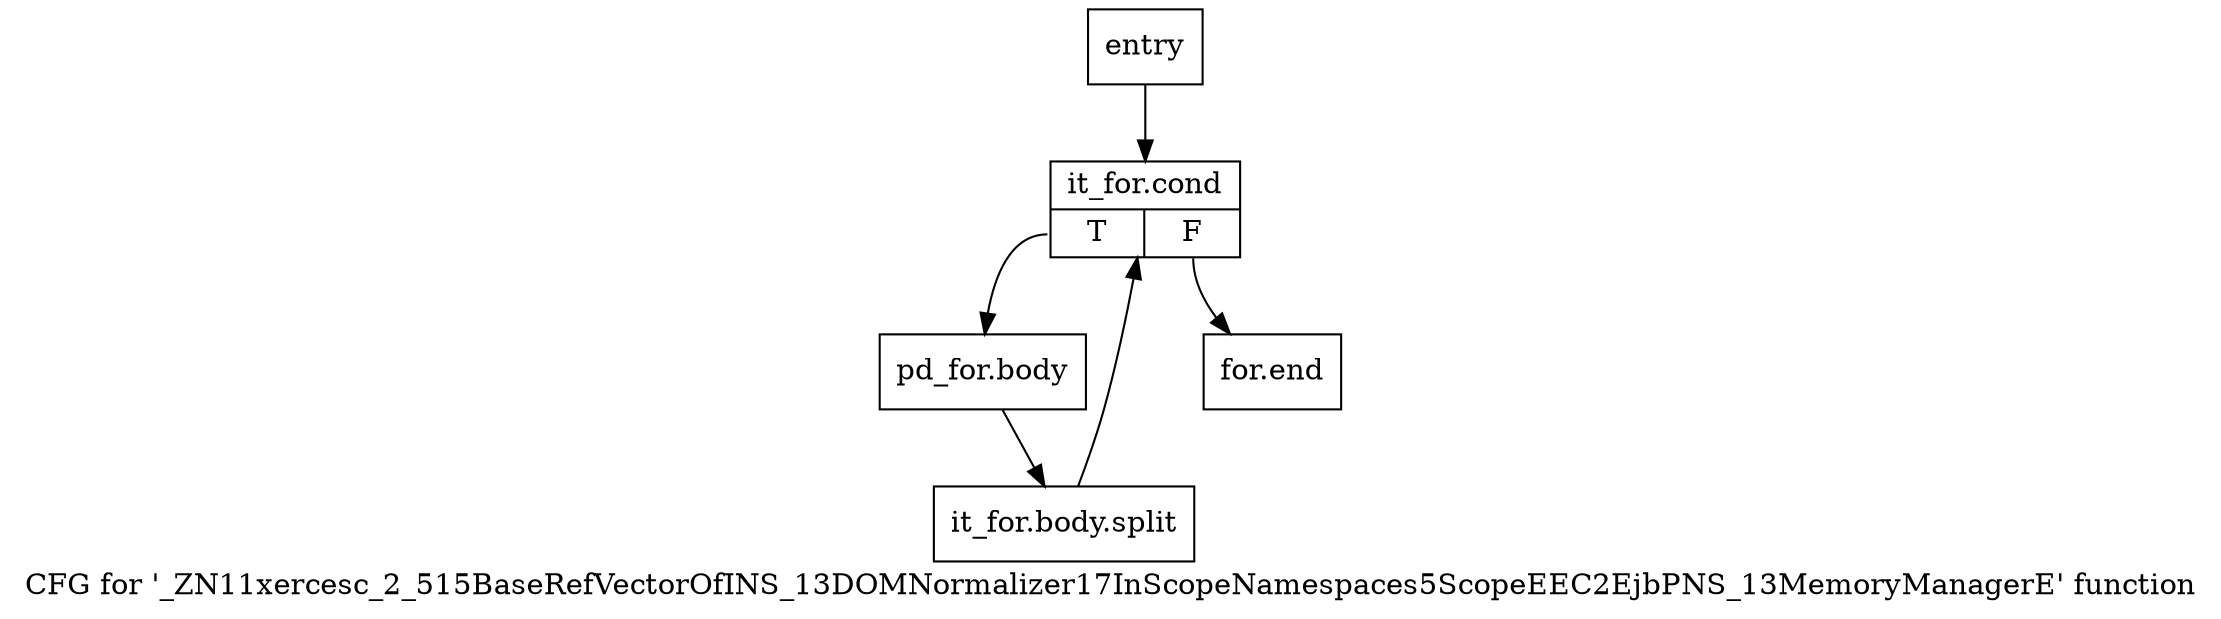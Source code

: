 digraph "CFG for '_ZN11xercesc_2_515BaseRefVectorOfINS_13DOMNormalizer17InScopeNamespaces5ScopeEEC2EjbPNS_13MemoryManagerE' function" {
	label="CFG for '_ZN11xercesc_2_515BaseRefVectorOfINS_13DOMNormalizer17InScopeNamespaces5ScopeEEC2EjbPNS_13MemoryManagerE' function";

	Node0x2c904e0 [shape=record,label="{entry}"];
	Node0x2c904e0 -> Node0x2c90530;
	Node0x2c90530 [shape=record,label="{it_for.cond|{<s0>T|<s1>F}}"];
	Node0x2c90530:s0 -> Node0x2c90580;
	Node0x2c90530:s1 -> Node0x2c905d0;
	Node0x2c90580 [shape=record,label="{pd_for.body}"];
	Node0x2c90580 -> Node0xa667f30;
	Node0xa667f30 [shape=record,label="{it_for.body.split}"];
	Node0xa667f30 -> Node0x2c90530;
	Node0x2c905d0 [shape=record,label="{for.end}"];
}

